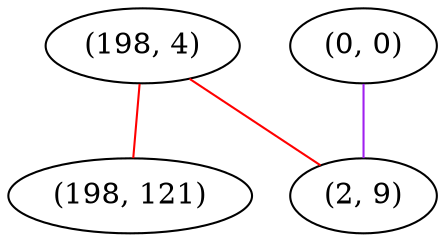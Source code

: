 graph "" {
"(198, 4)";
"(198, 121)";
"(0, 0)";
"(2, 9)";
"(198, 4)" -- "(198, 121)"  [color=red, key=0, weight=1];
"(198, 4)" -- "(2, 9)"  [color=red, key=0, weight=1];
"(0, 0)" -- "(2, 9)"  [color=purple, key=0, weight=4];
}
